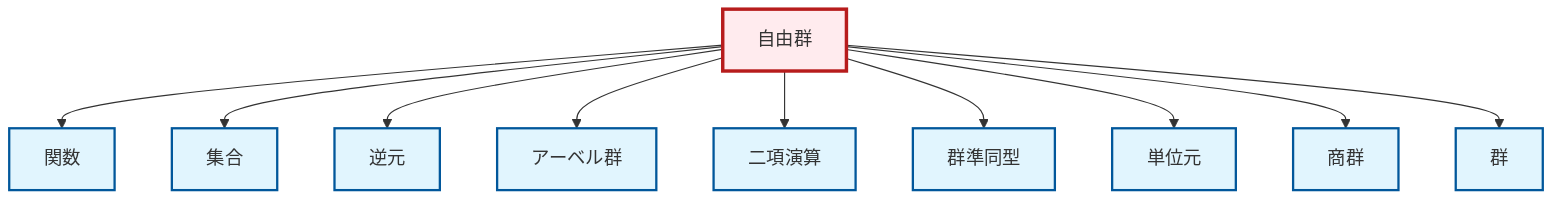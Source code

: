 graph TD
    classDef definition fill:#e1f5fe,stroke:#01579b,stroke-width:2px
    classDef theorem fill:#f3e5f5,stroke:#4a148c,stroke-width:2px
    classDef axiom fill:#fff3e0,stroke:#e65100,stroke-width:2px
    classDef example fill:#e8f5e9,stroke:#1b5e20,stroke-width:2px
    classDef current fill:#ffebee,stroke:#b71c1c,stroke-width:3px
    def-set["集合"]:::definition
    def-group["群"]:::definition
    def-function["関数"]:::definition
    def-abelian-group["アーベル群"]:::definition
    def-free-group["自由群"]:::definition
    def-inverse-element["逆元"]:::definition
    def-homomorphism["群準同型"]:::definition
    def-identity-element["単位元"]:::definition
    def-quotient-group["商群"]:::definition
    def-binary-operation["二項演算"]:::definition
    def-free-group --> def-function
    def-free-group --> def-set
    def-free-group --> def-inverse-element
    def-free-group --> def-abelian-group
    def-free-group --> def-binary-operation
    def-free-group --> def-homomorphism
    def-free-group --> def-identity-element
    def-free-group --> def-quotient-group
    def-free-group --> def-group
    class def-free-group current